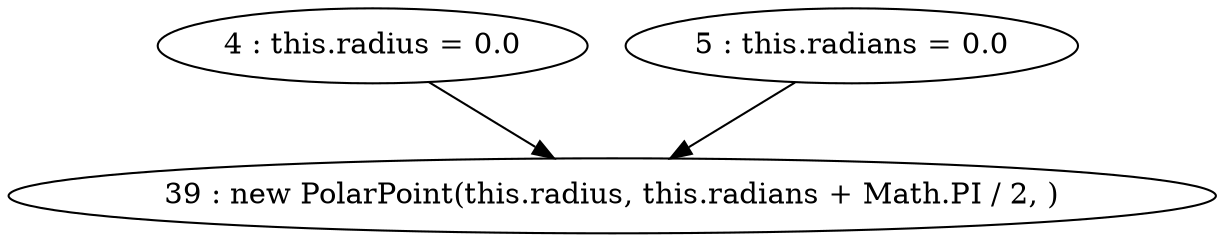 digraph G {
"4 : this.radius = 0.0"
"4 : this.radius = 0.0" -> "39 : new PolarPoint(this.radius, this.radians + Math.PI / 2, )"
"5 : this.radians = 0.0"
"5 : this.radians = 0.0" -> "39 : new PolarPoint(this.radius, this.radians + Math.PI / 2, )"
"39 : new PolarPoint(this.radius, this.radians + Math.PI / 2, )"
}